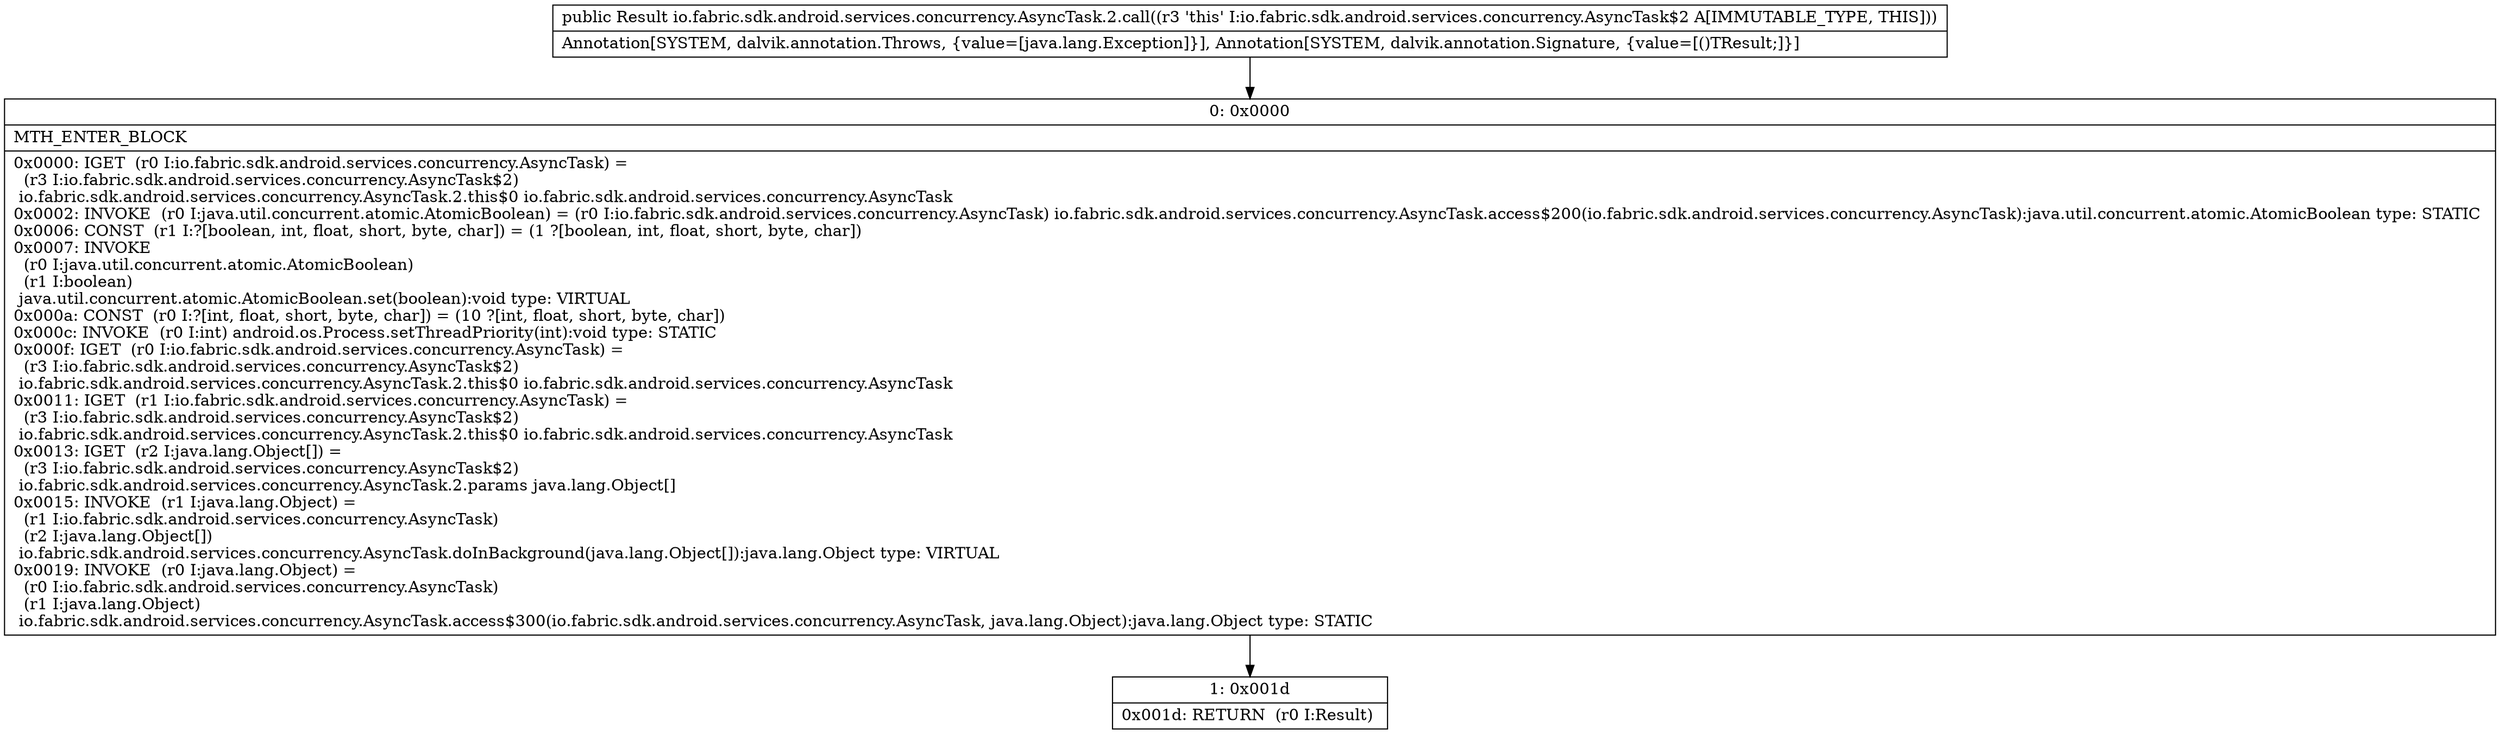 digraph "CFG forio.fabric.sdk.android.services.concurrency.AsyncTask.2.call()Ljava\/lang\/Object;" {
Node_0 [shape=record,label="{0\:\ 0x0000|MTH_ENTER_BLOCK\l|0x0000: IGET  (r0 I:io.fabric.sdk.android.services.concurrency.AsyncTask) = \l  (r3 I:io.fabric.sdk.android.services.concurrency.AsyncTask$2)\l io.fabric.sdk.android.services.concurrency.AsyncTask.2.this$0 io.fabric.sdk.android.services.concurrency.AsyncTask \l0x0002: INVOKE  (r0 I:java.util.concurrent.atomic.AtomicBoolean) = (r0 I:io.fabric.sdk.android.services.concurrency.AsyncTask) io.fabric.sdk.android.services.concurrency.AsyncTask.access$200(io.fabric.sdk.android.services.concurrency.AsyncTask):java.util.concurrent.atomic.AtomicBoolean type: STATIC \l0x0006: CONST  (r1 I:?[boolean, int, float, short, byte, char]) = (1 ?[boolean, int, float, short, byte, char]) \l0x0007: INVOKE  \l  (r0 I:java.util.concurrent.atomic.AtomicBoolean)\l  (r1 I:boolean)\l java.util.concurrent.atomic.AtomicBoolean.set(boolean):void type: VIRTUAL \l0x000a: CONST  (r0 I:?[int, float, short, byte, char]) = (10 ?[int, float, short, byte, char]) \l0x000c: INVOKE  (r0 I:int) android.os.Process.setThreadPriority(int):void type: STATIC \l0x000f: IGET  (r0 I:io.fabric.sdk.android.services.concurrency.AsyncTask) = \l  (r3 I:io.fabric.sdk.android.services.concurrency.AsyncTask$2)\l io.fabric.sdk.android.services.concurrency.AsyncTask.2.this$0 io.fabric.sdk.android.services.concurrency.AsyncTask \l0x0011: IGET  (r1 I:io.fabric.sdk.android.services.concurrency.AsyncTask) = \l  (r3 I:io.fabric.sdk.android.services.concurrency.AsyncTask$2)\l io.fabric.sdk.android.services.concurrency.AsyncTask.2.this$0 io.fabric.sdk.android.services.concurrency.AsyncTask \l0x0013: IGET  (r2 I:java.lang.Object[]) = \l  (r3 I:io.fabric.sdk.android.services.concurrency.AsyncTask$2)\l io.fabric.sdk.android.services.concurrency.AsyncTask.2.params java.lang.Object[] \l0x0015: INVOKE  (r1 I:java.lang.Object) = \l  (r1 I:io.fabric.sdk.android.services.concurrency.AsyncTask)\l  (r2 I:java.lang.Object[])\l io.fabric.sdk.android.services.concurrency.AsyncTask.doInBackground(java.lang.Object[]):java.lang.Object type: VIRTUAL \l0x0019: INVOKE  (r0 I:java.lang.Object) = \l  (r0 I:io.fabric.sdk.android.services.concurrency.AsyncTask)\l  (r1 I:java.lang.Object)\l io.fabric.sdk.android.services.concurrency.AsyncTask.access$300(io.fabric.sdk.android.services.concurrency.AsyncTask, java.lang.Object):java.lang.Object type: STATIC \l}"];
Node_1 [shape=record,label="{1\:\ 0x001d|0x001d: RETURN  (r0 I:Result) \l}"];
MethodNode[shape=record,label="{public Result io.fabric.sdk.android.services.concurrency.AsyncTask.2.call((r3 'this' I:io.fabric.sdk.android.services.concurrency.AsyncTask$2 A[IMMUTABLE_TYPE, THIS]))  | Annotation[SYSTEM, dalvik.annotation.Throws, \{value=[java.lang.Exception]\}], Annotation[SYSTEM, dalvik.annotation.Signature, \{value=[()TResult;]\}]\l}"];
MethodNode -> Node_0;
Node_0 -> Node_1;
}

